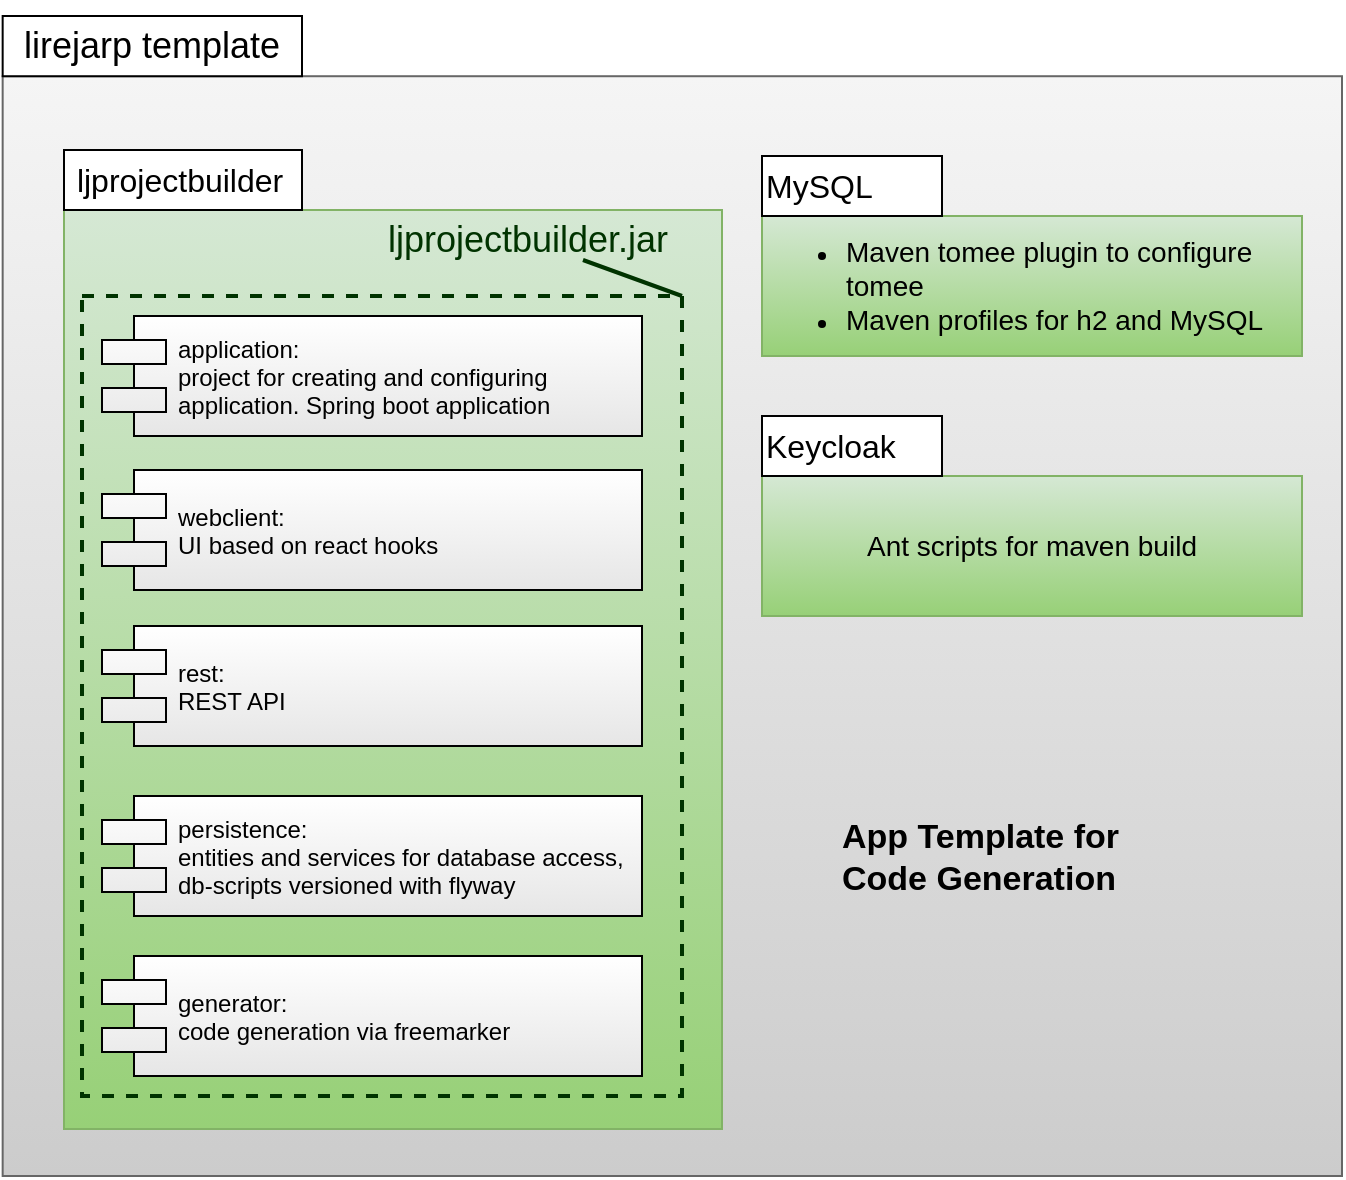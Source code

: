 <mxfile>
    <diagram id="GdGLMfevB64v4QgqyTME" name="Page-1">
        <mxGraphModel dx="685" dy="1900" grid="1" gridSize="10" guides="1" tooltips="1" connect="1" arrows="1" fold="1" page="1" pageScale="1" pageWidth="850" pageHeight="1100" math="0" shadow="0">
            <root>
                <mxCell id="0"/>
                <mxCell id="1" style="" parent="0"/>
                <mxCell id="LlLVEiTdEuNXF2CMYThY-5" value="" style="rounded=0;whiteSpace=wrap;html=1;fillColor=#f5f5f5;strokeColor=#666666;gradientColor=#CCCCCC;" parent="1" vertex="1">
                    <mxGeometry x="0.33" y="30.11" width="669.67" height="549.89" as="geometry"/>
                </mxCell>
                <mxCell id="LlLVEiTdEuNXF2CMYThY-8" value="&lt;div align=&quot;left&quot;&gt;&lt;p&gt;&lt;font style=&quot;font-size: 18px&quot; face=&quot;Helvetica&quot;&gt;lirejarp template&lt;/font&gt;&lt;/p&gt;&lt;/div&gt;" style="rounded=0;whiteSpace=wrap;html=1;fontFamily=Comic Sans MS;" parent="1" vertex="1">
                    <mxGeometry x="0.33" width="149.67" height="30.11" as="geometry"/>
                </mxCell>
                <mxCell id="LlLVEiTdEuNXF2CMYThY-14" value="parts" parent="0"/>
                <mxCell id="LlLVEiTdEuNXF2CMYThY-24" value="" style="rounded=0;whiteSpace=wrap;html=1;fontFamily=Comic Sans MS;fillColor=#d5e8d4;strokeColor=#82b366;gradientColor=#97d077;" parent="LlLVEiTdEuNXF2CMYThY-14" vertex="1">
                    <mxGeometry x="31" y="97" width="329" height="459.5" as="geometry"/>
                </mxCell>
                <mxCell id="LlLVEiTdEuNXF2CMYThY-33" value="&lt;div&gt;&lt;br&gt;&lt;/div&gt;&lt;div&gt;&lt;br&gt;&lt;ul&gt;&lt;li&gt;&lt;font style=&quot;font-size: 14px&quot; face=&quot;Helvetica&quot;&gt;Maven tomee plugin to configure tomee&lt;/font&gt;&lt;/li&gt;&lt;li&gt;&lt;font style=&quot;font-size: 14px&quot; face=&quot;Helvetica&quot;&gt;Maven profiles for h2 and MySQL&lt;br&gt;&lt;/font&gt;&lt;/li&gt;&lt;/ul&gt;&lt;/div&gt;&lt;blockquote&gt;&lt;div&gt;&lt;div&gt;&lt;font style=&quot;font-size: 14px&quot; face=&quot;Helvetica&quot;&gt;&lt;br&gt;&lt;/font&gt;&lt;/div&gt;&lt;/div&gt;&lt;/blockquote&gt;" style="rounded=0;whiteSpace=wrap;html=1;fontFamily=Comic Sans MS;fillColor=#d5e8d4;strokeColor=#82b366;gradientColor=#97d077;align=left;verticalAlign=middle;" parent="LlLVEiTdEuNXF2CMYThY-14" vertex="1">
                    <mxGeometry x="380" y="100" width="270" height="70" as="geometry"/>
                </mxCell>
                <mxCell id="LlLVEiTdEuNXF2CMYThY-36" value="&lt;div style=&quot;font-size: 16px&quot; align=&quot;left&quot;&gt;&lt;font style=&quot;font-size: 16px&quot;&gt;MySQL&lt;/font&gt;&lt;/div&gt;" style="rounded=0;whiteSpace=wrap;html=1;fontFamily=Helvetica;fontSize=18;align=left;" parent="LlLVEiTdEuNXF2CMYThY-14" vertex="1">
                    <mxGeometry x="380" y="70" width="90" height="30" as="geometry"/>
                </mxCell>
                <mxCell id="LlLVEiTdEuNXF2CMYThY-37" value="&lt;font style=&quot;font-size: 14px&quot; face=&quot;Helvetica&quot;&gt;Ant scripts for maven build&lt;/font&gt;&lt;br&gt;" style="rounded=0;whiteSpace=wrap;html=1;fontFamily=Comic Sans MS;fillColor=#d5e8d4;strokeColor=#82b366;gradientColor=#97d077;shadow=0;" parent="LlLVEiTdEuNXF2CMYThY-14" vertex="1">
                    <mxGeometry x="380" y="230" width="270" height="70" as="geometry"/>
                </mxCell>
                <mxCell id="LlLVEiTdEuNXF2CMYThY-38" value="&lt;font style=&quot;font-size: 16px&quot;&gt;Keycloak&lt;/font&gt;" style="rounded=0;whiteSpace=wrap;html=1;fontFamily=Helvetica;fontSize=18;align=left;" parent="LlLVEiTdEuNXF2CMYThY-14" vertex="1">
                    <mxGeometry x="380" y="200" width="90" height="30" as="geometry"/>
                </mxCell>
                <mxCell id="LlLVEiTdEuNXF2CMYThY-40" value="" style="rounded=0;whiteSpace=wrap;html=1;dashed=1;strokeWidth=2;fontFamily=Helvetica;fontSize=18;align=left;fillColor=none;strokeColor=#003300;" parent="LlLVEiTdEuNXF2CMYThY-14" vertex="1">
                    <mxGeometry x="40" y="140" width="300" height="400" as="geometry"/>
                </mxCell>
                <mxCell id="LlLVEiTdEuNXF2CMYThY-42" style="rounded=0;orthogonalLoop=1;jettySize=auto;html=1;entryX=1;entryY=0;entryDx=0;entryDy=0;fontFamily=Helvetica;fontSize=18;endArrow=none;endFill=0;strokeColor=#003300;strokeWidth=2;" parent="LlLVEiTdEuNXF2CMYThY-14" target="LlLVEiTdEuNXF2CMYThY-40" edge="1" source="LlLVEiTdEuNXF2CMYThY-41">
                    <mxGeometry relative="1" as="geometry">
                        <mxPoint x="330" y="130" as="sourcePoint"/>
                    </mxGeometry>
                </mxCell>
                <mxCell id="LlLVEiTdEuNXF2CMYThY-41" value="&lt;font color=&quot;#003300&quot;&gt;ljprojectbuilder.jar&lt;br&gt;&lt;/font&gt;" style="text;html=1;strokeColor=none;fillColor=none;align=center;verticalAlign=middle;whiteSpace=wrap;rounded=0;dashed=1;fontFamily=Helvetica;fontSize=18;" parent="LlLVEiTdEuNXF2CMYThY-14" vertex="1">
                    <mxGeometry x="210" y="102" width="106" height="20" as="geometry"/>
                </mxCell>
                <mxCell id="LlLVEiTdEuNXF2CMYThY-43" value="&lt;h1 style=&quot;font-size: 17px&quot;&gt;&lt;font style=&quot;font-size: 17px&quot;&gt;App Template for Code Generation&lt;/font&gt;&lt;/h1&gt;" style="text;html=1;strokeColor=none;fillColor=none;spacing=5;spacingTop=-20;whiteSpace=wrap;overflow=hidden;rounded=0;dashed=1;fontFamily=Helvetica;fontSize=18;align=left;" parent="LlLVEiTdEuNXF2CMYThY-14" vertex="1">
                    <mxGeometry x="415" y="400" width="190" height="120" as="geometry"/>
                </mxCell>
                <mxCell id="LlLVEiTdEuNXF2CMYThY-45" value="&lt;div style=&quot;font-size: 16px&quot; align=&quot;left&quot;&gt;&lt;font style=&quot;font-size: 16px&quot;&gt;&amp;nbsp;ljprojectbuilder&lt;/font&gt;&lt;/div&gt;" style="rounded=0;whiteSpace=wrap;html=1;fontFamily=Helvetica;fontSize=18;align=left;" parent="LlLVEiTdEuNXF2CMYThY-14" vertex="1">
                    <mxGeometry x="31" y="67" width="119" height="30" as="geometry"/>
                </mxCell>
                <mxCell id="LlLVEiTdEuNXF2CMYThY-26" value="Components" parent="0"/>
                <mxCell id="LlLVEiTdEuNXF2CMYThY-27" value="application:&#10;project for creating and configuring &#10;application. Spring boot application" style="shape=component;align=left;spacingLeft=36;gradientColor=#E6E6E6;fontFamily=Helvetica;" parent="LlLVEiTdEuNXF2CMYThY-26" vertex="1">
                    <mxGeometry x="50" y="150" width="270" height="60" as="geometry"/>
                </mxCell>
                <mxCell id="LlLVEiTdEuNXF2CMYThY-28" value="webclient:&#10;UI based on react hooks" style="shape=component;align=left;spacingLeft=36;gradientColor=#E6E6E6;fontFamily=Helvetica;" parent="LlLVEiTdEuNXF2CMYThY-26" vertex="1">
                    <mxGeometry x="50" y="227" width="270" height="60" as="geometry"/>
                </mxCell>
                <mxCell id="LlLVEiTdEuNXF2CMYThY-29" value="rest:&#10;REST API" style="shape=component;align=left;spacingLeft=36;gradientColor=#E6E6E6;fontFamily=Helvetica;" parent="LlLVEiTdEuNXF2CMYThY-26" vertex="1">
                    <mxGeometry x="50" y="305" width="270" height="60" as="geometry"/>
                </mxCell>
                <mxCell id="LlLVEiTdEuNXF2CMYThY-30" value="persistence:&#10;entities and services for database access,&#10;db-scripts versioned with flyway" style="shape=component;align=left;spacingLeft=36;gradientColor=#E6E6E6;fontFamily=Helvetica;" parent="LlLVEiTdEuNXF2CMYThY-26" vertex="1">
                    <mxGeometry x="50" y="390" width="270" height="60" as="geometry"/>
                </mxCell>
                <mxCell id="LlLVEiTdEuNXF2CMYThY-31" value="generator:&#10;code generation via freemarker" style="shape=component;align=left;spacingLeft=36;gradientColor=#E6E6E6;fontFamily=Helvetica;" parent="LlLVEiTdEuNXF2CMYThY-26" vertex="1">
                    <mxGeometry x="50" y="470" width="270" height="60" as="geometry"/>
                </mxCell>
            </root>
        </mxGraphModel>
    </diagram>
</mxfile>
